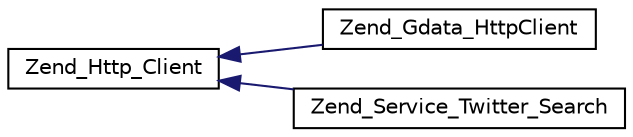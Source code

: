 digraph G
{
  edge [fontname="Helvetica",fontsize="10",labelfontname="Helvetica",labelfontsize="10"];
  node [fontname="Helvetica",fontsize="10",shape=record];
  rankdir="LR";
  Node1 [label="Zend_Http_Client",height=0.2,width=0.4,color="black", fillcolor="white", style="filled",URL="$class_zend___http___client.html"];
  Node1 -> Node2 [dir="back",color="midnightblue",fontsize="10",style="solid",fontname="Helvetica"];
  Node2 [label="Zend_Gdata_HttpClient",height=0.2,width=0.4,color="black", fillcolor="white", style="filled",URL="$class_zend___gdata___http_client.html"];
  Node1 -> Node3 [dir="back",color="midnightblue",fontsize="10",style="solid",fontname="Helvetica"];
  Node3 [label="Zend_Service_Twitter_Search",height=0.2,width=0.4,color="black", fillcolor="white", style="filled",URL="$class_zend___service___twitter___search.html"];
}
